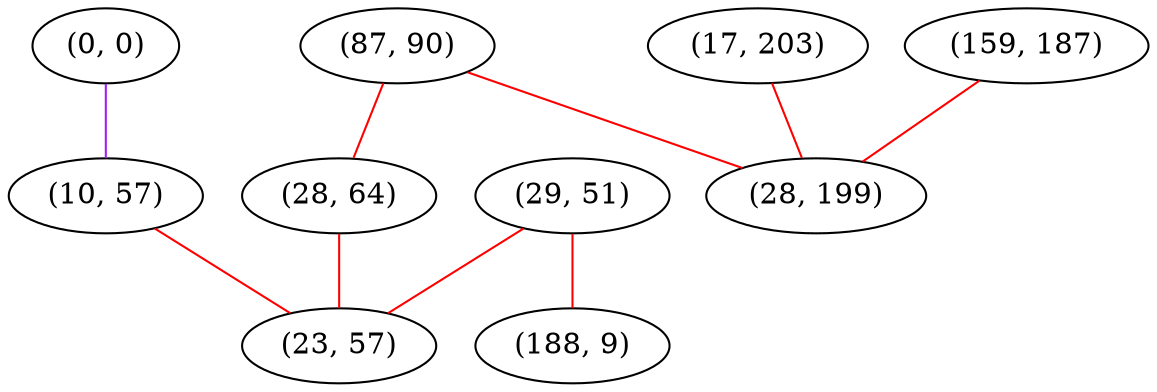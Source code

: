 graph "" {
"(0, 0)";
"(29, 51)";
"(17, 203)";
"(188, 9)";
"(10, 57)";
"(159, 187)";
"(87, 90)";
"(28, 64)";
"(28, 199)";
"(23, 57)";
"(0, 0)" -- "(10, 57)"  [color=purple, key=0, weight=4];
"(29, 51)" -- "(188, 9)"  [color=red, key=0, weight=1];
"(29, 51)" -- "(23, 57)"  [color=red, key=0, weight=1];
"(17, 203)" -- "(28, 199)"  [color=red, key=0, weight=1];
"(10, 57)" -- "(23, 57)"  [color=red, key=0, weight=1];
"(159, 187)" -- "(28, 199)"  [color=red, key=0, weight=1];
"(87, 90)" -- "(28, 199)"  [color=red, key=0, weight=1];
"(87, 90)" -- "(28, 64)"  [color=red, key=0, weight=1];
"(28, 64)" -- "(23, 57)"  [color=red, key=0, weight=1];
}
